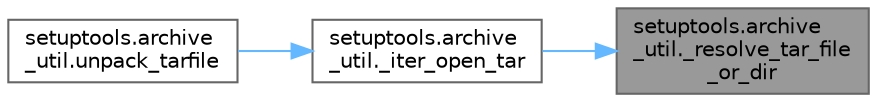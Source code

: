 digraph "setuptools.archive_util._resolve_tar_file_or_dir"
{
 // LATEX_PDF_SIZE
  bgcolor="transparent";
  edge [fontname=Helvetica,fontsize=10,labelfontname=Helvetica,labelfontsize=10];
  node [fontname=Helvetica,fontsize=10,shape=box,height=0.2,width=0.4];
  rankdir="RL";
  Node1 [id="Node000001",label="setuptools.archive\l_util._resolve_tar_file\l_or_dir",height=0.2,width=0.4,color="gray40", fillcolor="grey60", style="filled", fontcolor="black",tooltip=" "];
  Node1 -> Node2 [id="edge1_Node000001_Node000002",dir="back",color="steelblue1",style="solid",tooltip=" "];
  Node2 [id="Node000002",label="setuptools.archive\l_util._iter_open_tar",height=0.2,width=0.4,color="grey40", fillcolor="white", style="filled",URL="$namespacesetuptools_1_1archive__util.html#a6192e26dcf47643c7eae60a7e102f5d1",tooltip=" "];
  Node2 -> Node3 [id="edge2_Node000002_Node000003",dir="back",color="steelblue1",style="solid",tooltip=" "];
  Node3 [id="Node000003",label="setuptools.archive\l_util.unpack_tarfile",height=0.2,width=0.4,color="grey40", fillcolor="white", style="filled",URL="$namespacesetuptools_1_1archive__util.html#af5d93f42fe8e3827431cd49b94cab96a",tooltip=" "];
}
